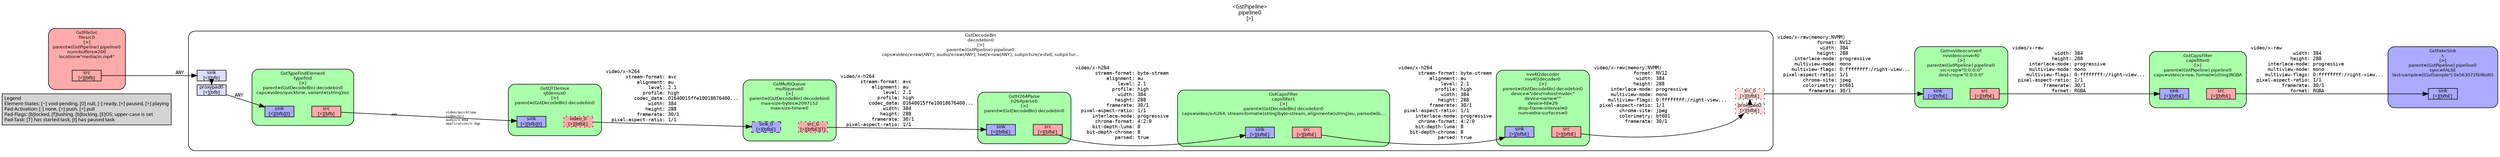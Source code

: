 digraph pipeline {
  rankdir=LR;
  fontname="sans";
  fontsize="10";
  labelloc=t;
  nodesep=.1;
  ranksep=.2;
  label="<GstPipeline>\npipeline0\n[>]";
  node [style="filled,rounded", shape=box, fontsize="9", fontname="sans", margin="0.0,0.0"];
  edge [labelfontsize="6", fontsize="9", fontname="monospace"];
  
  legend [
    pos="0,0!",
    margin="0.05,0.05",
    style="filled",
    label="Legend\lElement-States: [~] void-pending, [0] null, [-] ready, [=] paused, [>] playing\lPad-Activation: [-] none, [>] push, [<] pull\lPad-Flags: [b]locked, [f]lushing, [b]locking, [E]OS; upper-case is set\lPad-Task: [T] has started task, [t] has paused task\l",
  ];
  subgraph cluster_capsfilter0_0x563072cd22c0 {
    fontname="Bitstream Vera Sans";
    fontsize="8";
    style="filled,rounded";
    color=black;
    label="GstCapsFilter\ncapsfilter0\n[>]\nparent=(GstPipeline) pipeline0\ncaps=video/x-raw, format=(string)RGBA";
    subgraph cluster_capsfilter0_0x563072cd22c0_sink {
      label="";
      style="invis";
      capsfilter0_0x563072cd22c0_sink_0x563072fc8f40 [color=black, fillcolor="#aaaaff", label="sink\n[>][bfbE]", height="0.2", style="filled,solid"];
    }

    subgraph cluster_capsfilter0_0x563072cd22c0_src {
      label="";
      style="invis";
      capsfilter0_0x563072cd22c0_src_0x563072fc9190 [color=black, fillcolor="#ffaaaa", label="src\n[>][bfbE]", height="0.2", style="filled,solid"];
    }

    capsfilter0_0x563072cd22c0_sink_0x563072fc8f40 -> capsfilter0_0x563072cd22c0_src_0x563072fc9190 [style="invis"];
    fillcolor="#aaffaa";
  }

  capsfilter0_0x563072cd22c0_src_0x563072fc9190 -> s_0x563072ccd670_sink_0x563072fc8cf0 [label="video/x-raw\l               width: 384\l              height: 288\l      interlace-mode: progressive\l      multiview-mode: mono\l     multiview-flags: 0:ffffffff:/right-view...\l  pixel-aspect-ratio: 1/1\l           framerate: 30/1\l              format: RGBA\l"]
  subgraph cluster_s_0x563072ccd670 {
    fontname="Bitstream Vera Sans";
    fontsize="8";
    style="filled,rounded";
    color=black;
    label="GstFakeSink\ns\n[>]\nparent=(GstPipeline) pipeline0\nsync=FALSE\nlast-sample=((GstSample*) 0x563072fb9bd0)";
    subgraph cluster_s_0x563072ccd670_sink {
      label="";
      style="invis";
      s_0x563072ccd670_sink_0x563072fc8cf0 [color=black, fillcolor="#aaaaff", label="sink\n[>][bfbE]", height="0.2", style="filled,solid"];
    }

    fillcolor="#aaaaff";
  }

  subgraph cluster_nvvideoconvert0_0x563072cc9850 {
    fontname="Bitstream Vera Sans";
    fontsize="8";
    style="filled,rounded";
    color=black;
    label="Gstnvvideoconvert\nnvvideoconvert0\n[>]\nparent=(GstPipeline) pipeline0\nsrc-crop=\"0:0:0:0\"\ndest-crop=\"0:0:0:0\"";
    subgraph cluster_nvvideoconvert0_0x563072cc9850_sink {
      label="";
      style="invis";
      nvvideoconvert0_0x563072cc9850_sink_0x563072fc8850 [color=black, fillcolor="#aaaaff", label="sink\n[>][bfbE]", height="0.2", style="filled,solid"];
    }

    subgraph cluster_nvvideoconvert0_0x563072cc9850_src {
      label="";
      style="invis";
      nvvideoconvert0_0x563072cc9850_src_0x563072fc8aa0 [color=black, fillcolor="#ffaaaa", label="src\n[>][bfbE]", height="0.2", style="filled,solid"];
    }

    nvvideoconvert0_0x563072cc9850_sink_0x563072fc8850 -> nvvideoconvert0_0x563072cc9850_src_0x563072fc8aa0 [style="invis"];
    fillcolor="#aaffaa";
  }

  nvvideoconvert0_0x563072cc9850_src_0x563072fc8aa0 -> capsfilter0_0x563072cd22c0_sink_0x563072fc8f40 [label="video/x-raw\l               width: 384\l              height: 288\l      interlace-mode: progressive\l      multiview-mode: mono\l     multiview-flags: 0:ffffffff:/right-view...\l  pixel-aspect-ratio: 1/1\l           framerate: 30/1\l              format: RGBA\l"]
  subgraph cluster_decodebin0_0x563072fd4100 {
    fontname="Bitstream Vera Sans";
    fontsize="8";
    style="filled,rounded";
    color=black;
    label="GstDecodeBin\ndecodebin0\n[>]\nparent=(GstPipeline) pipeline0\ncaps=video/x-raw(ANY); audio/x-raw(ANY); text/x-raw(ANY); subpicture/x-dvd; subpictur…";
    subgraph cluster_decodebin0_0x563072fd4100_sink {
      label="";
      style="invis";
      _proxypad0_0x563072fde090 [color=black, fillcolor="#ddddff", label="proxypad0\n[<][bfb]", height="0.2", style="filled,solid"];
    decodebin0_0x563072fd4100_sink_0x563072fdc1d0 -> _proxypad0_0x563072fde090 [style=dashed, minlen=0]
      decodebin0_0x563072fd4100_sink_0x563072fdc1d0 [color=black, fillcolor="#ddddff", label="sink\n[<][bfb]", height="0.2", style="filled,solid"];
    }

    subgraph cluster_decodebin0_0x563072fd4100_src {
      label="";
      style="invis";
      _proxypad2_0x563072fdea10 [color=black, fillcolor="#ffdddd", label="proxypad2\n[>][bfbE]", height="0.2", style="filled,dotted"];
    _proxypad2_0x563072fdea10 -> decodebin0_0x563072fd4100_src_0_0x7fd8040320a0 [style=dashed, minlen=0]
      decodebin0_0x563072fd4100_src_0_0x7fd8040320a0 [color=black, fillcolor="#ffdddd", label="src_0\n[>][bfbE]", height="0.2", style="filled,dotted"];
    }

    decodebin0_0x563072fd4100_sink_0x563072fdc1d0 -> decodebin0_0x563072fd4100_src_0_0x7fd8040320a0 [style="invis"];
    fillcolor="#ffffff";
    subgraph cluster_nvv4l2decoder0_0x7fd7f80134a0 {
      fontname="Bitstream Vera Sans";
      fontsize="8";
      style="filled,rounded";
      color=black;
      label="nvv4l2decoder\nnvv4l2decoder0\n[>]\nparent=(GstDecodeBin) decodebin0\ndevice=\"/dev/nvhost-nvdec\"\ndevice-name=\"\"\ndevice-fd=29\ndrop-frame-interval=0\nnum-extra-surfaces=0";
      subgraph cluster_nvv4l2decoder0_0x7fd7f80134a0_sink {
        label="";
        style="invis";
        nvv4l2decoder0_0x7fd7f80134a0_sink_0x7fd80001f150 [color=black, fillcolor="#aaaaff", label="sink\n[>][bfbE]", height="0.2", style="filled,solid"];
      }

      subgraph cluster_nvv4l2decoder0_0x7fd7f80134a0_src {
        label="";
        style="invis";
        nvv4l2decoder0_0x7fd7f80134a0_src_0x7fd80001f3a0 [color=black, fillcolor="#ffaaaa", label="src\n[>][bfbE]", height="0.2", style="filled,solid"];
      }

      nvv4l2decoder0_0x7fd7f80134a0_sink_0x7fd80001f150 -> nvv4l2decoder0_0x7fd7f80134a0_src_0x7fd80001f3a0 [style="invis"];
      fillcolor="#aaffaa";
    }

    nvv4l2decoder0_0x7fd7f80134a0_src_0x7fd80001f3a0 -> _proxypad2_0x563072fdea10 [label="video/x-raw(memory:NVMM)\l              format: NV12\l               width: 384\l              height: 288\l      interlace-mode: progressive\l      multiview-mode: mono\l     multiview-flags: 0:ffffffff:/right-view...\l  pixel-aspect-ratio: 1/1\l         chroma-site: jpeg\l         colorimetry: bt601\l           framerate: 30/1\l"]
    subgraph cluster_capsfilter1_0x563072cd2fc0 {
      fontname="Bitstream Vera Sans";
      fontsize="8";
      style="filled,rounded";
      color=black;
      label="GstCapsFilter\ncapsfilter1\n[>]\nparent=(GstDecodeBin) decodebin0\ncaps=video/x-h264, stream-format=(string)byte-stream, alignment=(string)au, parsed=(b…";
      subgraph cluster_capsfilter1_0x563072cd2fc0_sink {
        label="";
        style="invis";
        capsfilter1_0x563072cd2fc0_sink_0x7fd80001ea60 [color=black, fillcolor="#aaaaff", label="sink\n[>][bfbE]", height="0.2", style="filled,solid"];
      }

      subgraph cluster_capsfilter1_0x563072cd2fc0_src {
        label="";
        style="invis";
        capsfilter1_0x563072cd2fc0_src_0x7fd80001ecb0 [color=black, fillcolor="#ffaaaa", label="src\n[>][bfbE]", height="0.2", style="filled,solid"];
      }

      capsfilter1_0x563072cd2fc0_sink_0x7fd80001ea60 -> capsfilter1_0x563072cd2fc0_src_0x7fd80001ecb0 [style="invis"];
      fillcolor="#aaffaa";
    }

    capsfilter1_0x563072cd2fc0_src_0x7fd80001ecb0 -> nvv4l2decoder0_0x7fd7f80134a0_sink_0x7fd80001f150 [label="video/x-h264\l       stream-format: byte-stream\l           alignment: au\l               level: 2.1\l             profile: high\l               width: 384\l              height: 288\l           framerate: 30/1\l  pixel-aspect-ratio: 1/1\l      interlace-mode: progressive\l       chroma-format: 4:2:0\l      bit-depth-luma: 8\l    bit-depth-chroma: 8\l              parsed: true\l"]
    subgraph cluster_h264parse0_0x7fd800022d30 {
      fontname="Bitstream Vera Sans";
      fontsize="8";
      style="filled,rounded";
      color=black;
      label="GstH264Parse\nh264parse0\n[>]\nparent=(GstDecodeBin) decodebin0";
      subgraph cluster_h264parse0_0x7fd800022d30_sink {
        label="";
        style="invis";
        h264parse0_0x7fd800022d30_sink_0x7fd80001e5c0 [color=black, fillcolor="#aaaaff", label="sink\n[>][bfbE]", height="0.2", style="filled,solid"];
      }

      subgraph cluster_h264parse0_0x7fd800022d30_src {
        label="";
        style="invis";
        h264parse0_0x7fd800022d30_src_0x7fd80001e810 [color=black, fillcolor="#ffaaaa", label="src\n[>][bfbE]", height="0.2", style="filled,solid"];
      }

      h264parse0_0x7fd800022d30_sink_0x7fd80001e5c0 -> h264parse0_0x7fd800022d30_src_0x7fd80001e810 [style="invis"];
      fillcolor="#aaffaa";
    }

    h264parse0_0x7fd800022d30_src_0x7fd80001e810 -> capsfilter1_0x563072cd2fc0_sink_0x7fd80001ea60 [label="video/x-h264\l       stream-format: byte-stream\l           alignment: au\l               level: 2.1\l             profile: high\l               width: 384\l              height: 288\l           framerate: 30/1\l  pixel-aspect-ratio: 1/1\l      interlace-mode: progressive\l       chroma-format: 4:2:0\l      bit-depth-luma: 8\l    bit-depth-chroma: 8\l              parsed: true\l"]
    subgraph cluster_multiqueue0_0x7fd800007020 {
      fontname="Bitstream Vera Sans";
      fontsize="8";
      style="filled,rounded";
      color=black;
      label="GstMultiQueue\nmultiqueue0\n[>]\nparent=(GstDecodeBin) decodebin0\nmax-size-bytes=2097152\nmax-size-time=0";
      subgraph cluster_multiqueue0_0x7fd800007020_sink {
        label="";
        style="invis";
        multiqueue0_0x7fd800007020_sink_0_0x7fd80001e120 [color=black, fillcolor="#aaaaff", label="sink_0\n[>][bfbE]", height="0.2", style="filled,dashed"];
      }

      subgraph cluster_multiqueue0_0x7fd800007020_src {
        label="";
        style="invis";
        multiqueue0_0x7fd800007020_src_0_0x7fd80001e370 [color=black, fillcolor="#ffaaaa", label="src_0\n[>][bfbE][T]", height="0.2", style="filled,dotted"];
      }

      multiqueue0_0x7fd800007020_sink_0_0x7fd80001e120 -> multiqueue0_0x7fd800007020_src_0_0x7fd80001e370 [style="invis"];
      fillcolor="#aaffaa";
    }

    multiqueue0_0x7fd800007020_src_0_0x7fd80001e370 -> h264parse0_0x7fd800022d30_sink_0x7fd80001e5c0 [label="video/x-h264\l       stream-format: avc\l           alignment: au\l               level: 2.1\l             profile: high\l          codec_data: 01640015ffe10018676400...\l               width: 384\l              height: 288\l           framerate: 30/1\l  pixel-aspect-ratio: 1/1\l"]
    subgraph cluster_qtdemux0_0x7fd804058000 {
      fontname="Bitstream Vera Sans";
      fontsize="8";
      style="filled,rounded";
      color=black;
      label="GstQTDemux\nqtdemux0\n[>]\nparent=(GstDecodeBin) decodebin0";
      subgraph cluster_qtdemux0_0x7fd804058000_sink {
        label="";
        style="invis";
        qtdemux0_0x7fd804058000_sink_0x563072fc93e0 [color=black, fillcolor="#aaaaff", label="sink\n[<][bfb][t]", height="0.2", style="filled,solid"];
      }

      subgraph cluster_qtdemux0_0x7fd804058000_src {
        label="";
        style="invis";
        qtdemux0_0x7fd804058000_video_0_0x563072fc9d20 [color=black, fillcolor="#ffaaaa", label="video_0\n[>][bfbE]", height="0.2", style="filled,dotted"];
      }

      qtdemux0_0x7fd804058000_sink_0x563072fc93e0 -> qtdemux0_0x7fd804058000_video_0_0x563072fc9d20 [style="invis"];
      fillcolor="#aaffaa";
    }

    qtdemux0_0x7fd804058000_video_0_0x563072fc9d20 -> multiqueue0_0x7fd800007020_sink_0_0x7fd80001e120 [label="video/x-h264\l       stream-format: avc\l           alignment: au\l               level: 2.1\l             profile: high\l          codec_data: 01640015ffe10018676400...\l               width: 384\l              height: 288\l           framerate: 30/1\l  pixel-aspect-ratio: 1/1\l"]
    subgraph cluster_typefind_0x563072fd7090 {
      fontname="Bitstream Vera Sans";
      fontsize="8";
      style="filled,rounded";
      color=black;
      label="GstTypeFindElement\ntypefind\n[>]\nparent=(GstDecodeBin) decodebin0\ncaps=video/quicktime, variant=(string)iso";
      subgraph cluster_typefind_0x563072fd7090_sink {
        label="";
        style="invis";
        typefind_0x563072fd7090_sink_0x563072fc83b0 [color=black, fillcolor="#aaaaff", label="sink\n[<][bfb][t]", height="0.2", style="filled,solid"];
      }

      subgraph cluster_typefind_0x563072fd7090_src {
        label="";
        style="invis";
        typefind_0x563072fd7090_src_0x563072fc8600 [color=black, fillcolor="#ffaaaa", label="src\n[<][bfb]", height="0.2", style="filled,solid"];
      }

      typefind_0x563072fd7090_sink_0x563072fc83b0 -> typefind_0x563072fd7090_src_0x563072fc8600 [style="invis"];
      fillcolor="#aaffaa";
    }

    _proxypad0_0x563072fde090 -> typefind_0x563072fd7090_sink_0x563072fc83b0 [label="ANY"]
    typefind_0x563072fd7090_src_0x563072fc8600 -> qtdemux0_0x7fd804058000_sink_0x563072fc93e0 [labeldistance="10", labelangle="0", label="                                                  ", taillabel="ANY", headlabel="video/quicktime\lvideo/mj2\laudio/x-m4a\lapplication/x-3gp\l"]
  }

  decodebin0_0x563072fd4100_src_0_0x7fd8040320a0 -> nvvideoconvert0_0x563072cc9850_sink_0x563072fc8850 [label="video/x-raw(memory:NVMM)\l              format: NV12\l               width: 384\l              height: 288\l      interlace-mode: progressive\l      multiview-mode: mono\l     multiview-flags: 0:ffffffff:/right-view...\l  pixel-aspect-ratio: 1/1\l         chroma-site: jpeg\l         colorimetry: bt601\l           framerate: 30/1\l"]
  subgraph cluster_filesrc0_0x563072fc6200 {
    fontname="Bitstream Vera Sans";
    fontsize="8";
    style="filled,rounded";
    color=black;
    label="GstFileSrc\nfilesrc0\n[>]\nparent=(GstPipeline) pipeline0\nnum-buffers=200\nlocation=\"media/in.mp4\"";
    subgraph cluster_filesrc0_0x563072fc6200_src {
      label="";
      style="invis";
      filesrc0_0x563072fc6200_src_0x563072fc8160 [color=black, fillcolor="#ffaaaa", label="src\n[<][bfb]", height="0.2", style="filled,solid"];
    }

    fillcolor="#ffaaaa";
  }

  filesrc0_0x563072fc6200_src_0x563072fc8160 -> decodebin0_0x563072fd4100_sink_0x563072fdc1d0 [label="ANY"]
}
